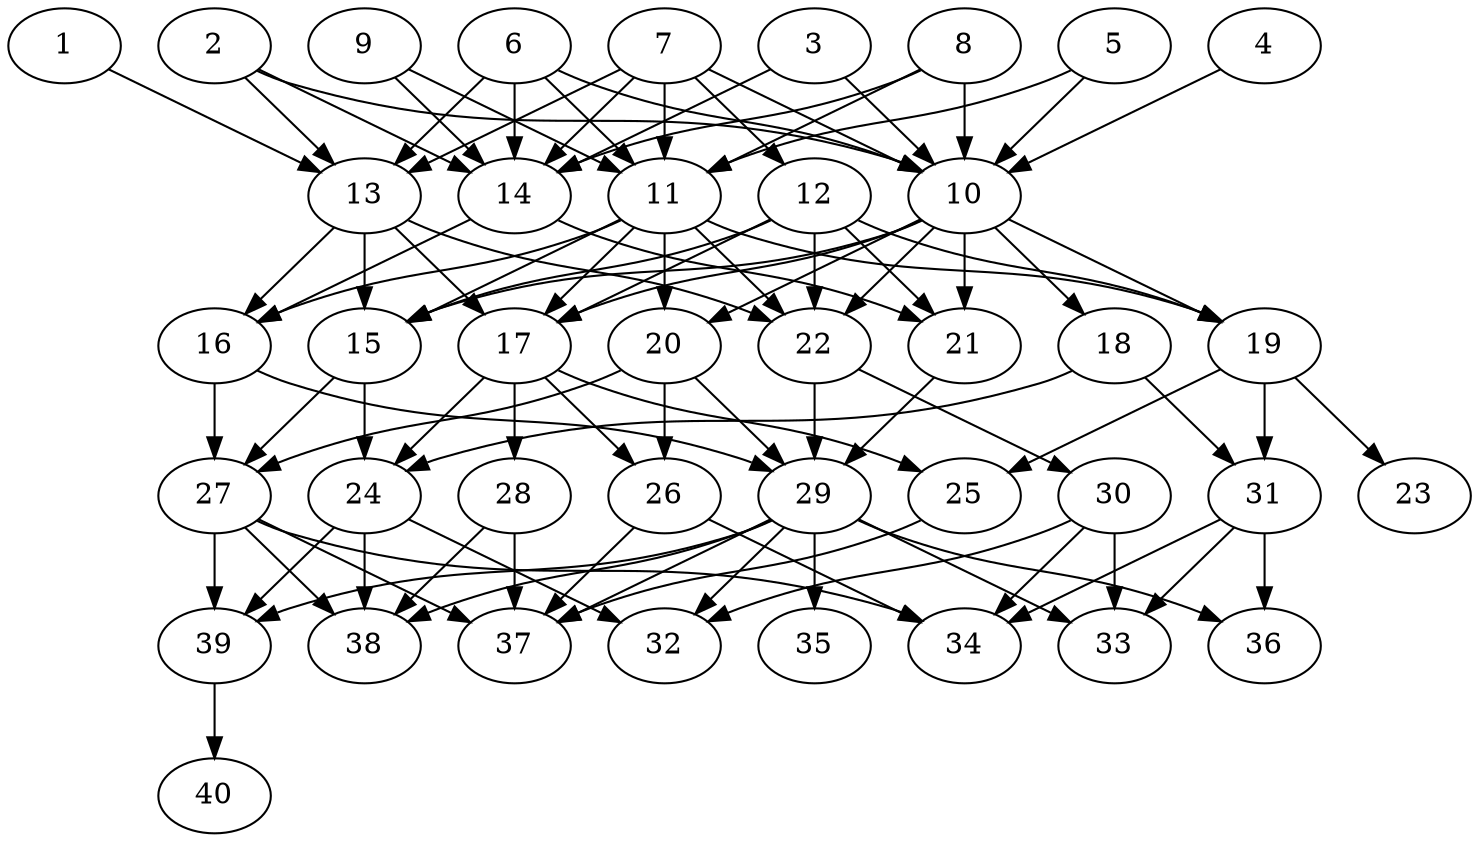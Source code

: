 // DAG automatically generated by daggen at Tue Aug  6 16:28:35 2019
// ./daggen --dot -n 40 --ccr 0.3 --fat 0.6 --regular 0.5 --density 0.7 --mindata 5242880 --maxdata 52428800 
digraph G {
  1 [size="169362773", alpha="0.08", expect_size="50808832"] 
  1 -> 13 [size ="50808832"]
  2 [size="157351253", alpha="0.01", expect_size="47205376"] 
  2 -> 10 [size ="47205376"]
  2 -> 13 [size ="47205376"]
  2 -> 14 [size ="47205376"]
  3 [size="112776533", alpha="0.00", expect_size="33832960"] 
  3 -> 10 [size ="33832960"]
  3 -> 14 [size ="33832960"]
  4 [size="77052587", alpha="0.14", expect_size="23115776"] 
  4 -> 10 [size ="23115776"]
  5 [size="25453227", alpha="0.19", expect_size="7635968"] 
  5 -> 10 [size ="7635968"]
  5 -> 11 [size ="7635968"]
  6 [size="61416107", alpha="0.04", expect_size="18424832"] 
  6 -> 10 [size ="18424832"]
  6 -> 11 [size ="18424832"]
  6 -> 13 [size ="18424832"]
  6 -> 14 [size ="18424832"]
  7 [size="82892800", alpha="0.04", expect_size="24867840"] 
  7 -> 10 [size ="24867840"]
  7 -> 11 [size ="24867840"]
  7 -> 12 [size ="24867840"]
  7 -> 13 [size ="24867840"]
  7 -> 14 [size ="24867840"]
  8 [size="55664640", alpha="0.16", expect_size="16699392"] 
  8 -> 10 [size ="16699392"]
  8 -> 11 [size ="16699392"]
  8 -> 14 [size ="16699392"]
  9 [size="47346347", alpha="0.19", expect_size="14203904"] 
  9 -> 11 [size ="14203904"]
  9 -> 14 [size ="14203904"]
  10 [size="119790933", alpha="0.07", expect_size="35937280"] 
  10 -> 15 [size ="35937280"]
  10 -> 17 [size ="35937280"]
  10 -> 18 [size ="35937280"]
  10 -> 19 [size ="35937280"]
  10 -> 20 [size ="35937280"]
  10 -> 21 [size ="35937280"]
  10 -> 22 [size ="35937280"]
  11 [size="113152000", alpha="0.03", expect_size="33945600"] 
  11 -> 15 [size ="33945600"]
  11 -> 16 [size ="33945600"]
  11 -> 17 [size ="33945600"]
  11 -> 19 [size ="33945600"]
  11 -> 20 [size ="33945600"]
  11 -> 22 [size ="33945600"]
  12 [size="172796587", alpha="0.02", expect_size="51838976"] 
  12 -> 15 [size ="51838976"]
  12 -> 17 [size ="51838976"]
  12 -> 19 [size ="51838976"]
  12 -> 21 [size ="51838976"]
  12 -> 22 [size ="51838976"]
  13 [size="23835307", alpha="0.09", expect_size="7150592"] 
  13 -> 15 [size ="7150592"]
  13 -> 16 [size ="7150592"]
  13 -> 17 [size ="7150592"]
  13 -> 22 [size ="7150592"]
  14 [size="27173547", alpha="0.11", expect_size="8152064"] 
  14 -> 16 [size ="8152064"]
  14 -> 21 [size ="8152064"]
  15 [size="134952960", alpha="0.18", expect_size="40485888"] 
  15 -> 24 [size ="40485888"]
  15 -> 27 [size ="40485888"]
  16 [size="123252053", alpha="0.15", expect_size="36975616"] 
  16 -> 27 [size ="36975616"]
  16 -> 29 [size ="36975616"]
  17 [size="155743573", alpha="0.19", expect_size="46723072"] 
  17 -> 24 [size ="46723072"]
  17 -> 25 [size ="46723072"]
  17 -> 26 [size ="46723072"]
  17 -> 28 [size ="46723072"]
  18 [size="30801920", alpha="0.09", expect_size="9240576"] 
  18 -> 24 [size ="9240576"]
  18 -> 31 [size ="9240576"]
  19 [size="160010240", alpha="0.11", expect_size="48003072"] 
  19 -> 23 [size ="48003072"]
  19 -> 25 [size ="48003072"]
  19 -> 31 [size ="48003072"]
  20 [size="149360640", alpha="0.04", expect_size="44808192"] 
  20 -> 26 [size ="44808192"]
  20 -> 27 [size ="44808192"]
  20 -> 29 [size ="44808192"]
  21 [size="48718507", alpha="0.16", expect_size="14615552"] 
  21 -> 29 [size ="14615552"]
  22 [size="70625280", alpha="0.06", expect_size="21187584"] 
  22 -> 29 [size ="21187584"]
  22 -> 30 [size ="21187584"]
  23 [size="85831680", alpha="0.08", expect_size="25749504"] 
  24 [size="159440213", alpha="0.18", expect_size="47832064"] 
  24 -> 32 [size ="47832064"]
  24 -> 38 [size ="47832064"]
  24 -> 39 [size ="47832064"]
  25 [size="92026880", alpha="0.09", expect_size="27608064"] 
  25 -> 37 [size ="27608064"]
  26 [size="74567680", alpha="0.06", expect_size="22370304"] 
  26 -> 34 [size ="22370304"]
  26 -> 37 [size ="22370304"]
  27 [size="38103040", alpha="0.10", expect_size="11430912"] 
  27 -> 34 [size ="11430912"]
  27 -> 37 [size ="11430912"]
  27 -> 38 [size ="11430912"]
  27 -> 39 [size ="11430912"]
  28 [size="32508587", alpha="0.00", expect_size="9752576"] 
  28 -> 37 [size ="9752576"]
  28 -> 38 [size ="9752576"]
  29 [size="102355627", alpha="0.13", expect_size="30706688"] 
  29 -> 32 [size ="30706688"]
  29 -> 33 [size ="30706688"]
  29 -> 35 [size ="30706688"]
  29 -> 36 [size ="30706688"]
  29 -> 37 [size ="30706688"]
  29 -> 38 [size ="30706688"]
  29 -> 39 [size ="30706688"]
  30 [size="28767573", alpha="0.20", expect_size="8630272"] 
  30 -> 32 [size ="8630272"]
  30 -> 33 [size ="8630272"]
  30 -> 34 [size ="8630272"]
  31 [size="57821867", alpha="0.18", expect_size="17346560"] 
  31 -> 33 [size ="17346560"]
  31 -> 34 [size ="17346560"]
  31 -> 36 [size ="17346560"]
  32 [size="26825387", alpha="0.17", expect_size="8047616"] 
  33 [size="75663360", alpha="0.16", expect_size="22699008"] 
  34 [size="142349653", alpha="0.16", expect_size="42704896"] 
  35 [size="129177600", alpha="0.12", expect_size="38753280"] 
  36 [size="44124160", alpha="0.00", expect_size="13237248"] 
  37 [size="88415573", alpha="0.07", expect_size="26524672"] 
  38 [size="170192213", alpha="0.15", expect_size="51057664"] 
  39 [size="170349227", alpha="0.01", expect_size="51104768"] 
  39 -> 40 [size ="51104768"]
  40 [size="118760107", alpha="0.04", expect_size="35628032"] 
}
